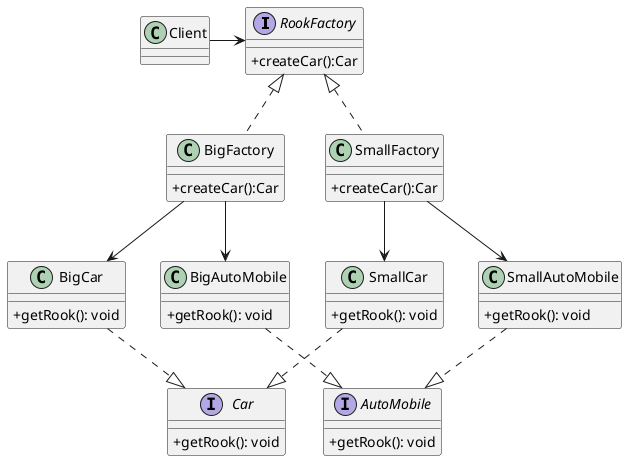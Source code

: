 @startuml
skinparam classAttributeIconSize 0
'--------------------工厂方法---------------------------------'
interface RookFactory{
    + createCar():Car
}
class BigFactory{
    + createCar():Car
}
class SmallFactory{
    + createCar():Car
}
'-----------------卡车实体类--------------------------'
interface Car {
    + getRook(): void
}
class BigCar{
    + getRook(): void
}
class SmallCar{
    + getRook(): void
}
'-----------------汽车实体类--------------------------'
interface AutoMobile {
    + getRook(): void
}
class BigAutoMobile{
    + getRook(): void
}
class SmallAutoMobile{
    + getRook(): void
}
'--------------关系-----------------'
RookFactory <|.. BigFactory
RookFactory <|.. SmallFactory

SmallCar ..|> Car
BigCar ..|> Car

SmallAutoMobile ..|> AutoMobile
BigAutoMobile ..|> AutoMobile

BigFactory  --> BigCar
BigFactory  --> BigAutoMobile

SmallFactory --> SmallCar
SmallFactory --> SmallAutoMobile


Client -> RookFactory
@enduml